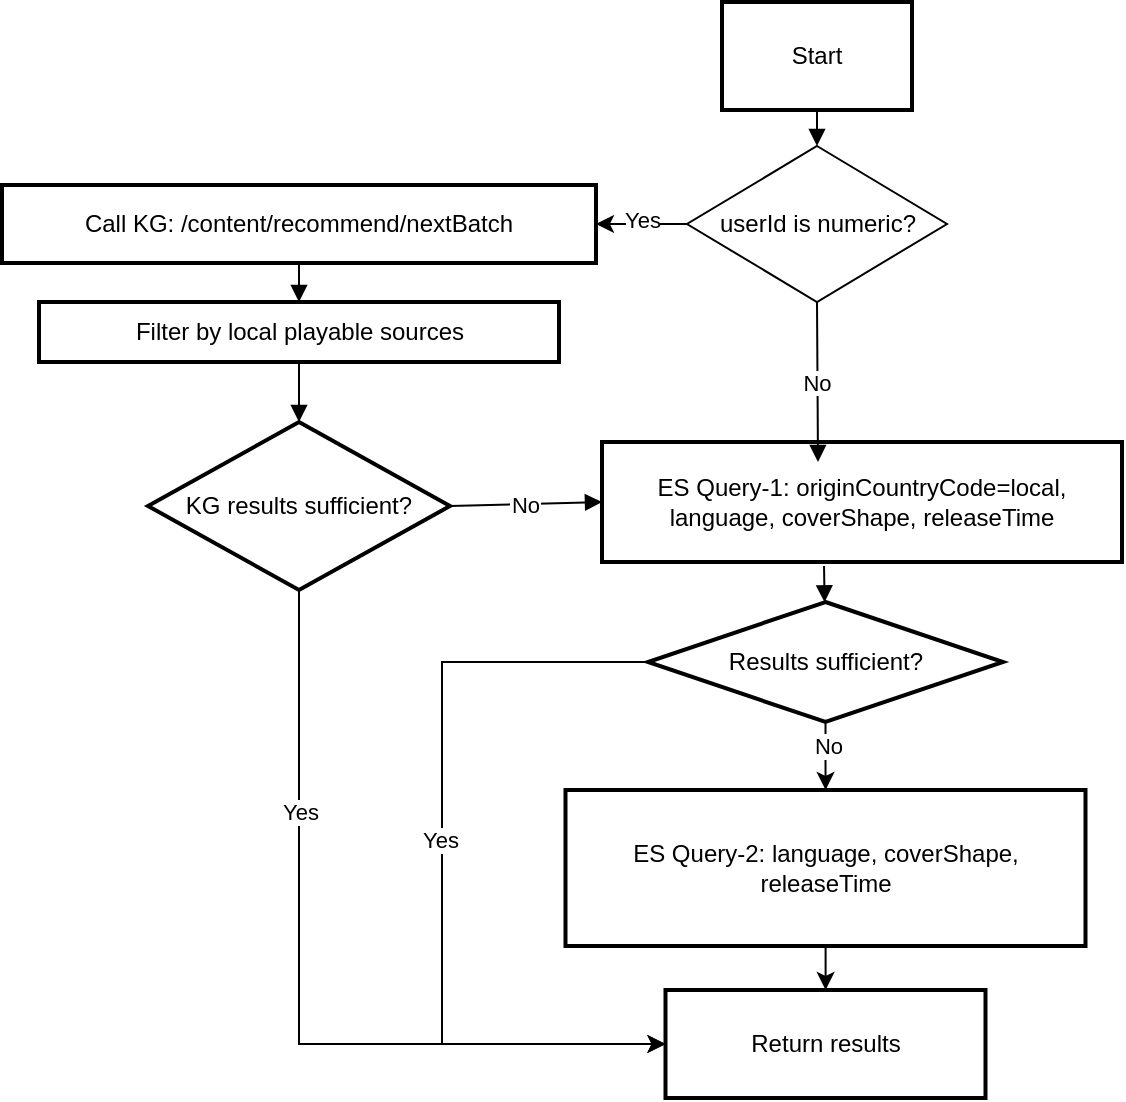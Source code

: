 <mxfile version="27.1.3" pages="2">
  <diagram name="个性化推荐" id="G0H7IyGnrjpmIYspU1El">
    <mxGraphModel dx="1378" dy="764" grid="1" gridSize="10" guides="1" tooltips="1" connect="1" arrows="1" fold="1" page="1" pageScale="1" pageWidth="827" pageHeight="1169" math="0" shadow="0">
      <root>
        <mxCell id="0" />
        <mxCell id="1" parent="0" />
        <mxCell id="TEBb85Tj5FxcyDQN6sWw-12" value="Start" style="whiteSpace=wrap;strokeWidth=2;" vertex="1" parent="1">
          <mxGeometry x="390" y="20" width="95" height="54" as="geometry" />
        </mxCell>
        <mxCell id="vusLxegBLUPvO0g1GqJQ-8" value="" style="edgeStyle=orthogonalEdgeStyle;rounded=0;orthogonalLoop=1;jettySize=auto;html=1;" edge="1" parent="1" source="TEBb85Tj5FxcyDQN6sWw-13" target="TEBb85Tj5FxcyDQN6sWw-14">
          <mxGeometry relative="1" as="geometry" />
        </mxCell>
        <mxCell id="vusLxegBLUPvO0g1GqJQ-9" value="Yes" style="edgeLabel;html=1;align=center;verticalAlign=middle;resizable=0;points=[];" vertex="1" connectable="0" parent="vusLxegBLUPvO0g1GqJQ-8">
          <mxGeometry x="0.033" y="-2" relative="1" as="geometry">
            <mxPoint x="1" as="offset" />
          </mxGeometry>
        </mxCell>
        <mxCell id="TEBb85Tj5FxcyDQN6sWw-13" value="userId is numeric?" style="rhombus;strokeWidth=1;whiteSpace=wrap;" vertex="1" parent="1">
          <mxGeometry x="372.5" y="92" width="130" height="78" as="geometry" />
        </mxCell>
        <mxCell id="TEBb85Tj5FxcyDQN6sWw-14" value="Call KG: /content/recommend/nextBatch" style="whiteSpace=wrap;strokeWidth=2;" vertex="1" parent="1">
          <mxGeometry x="30" y="111.5" width="297" height="39" as="geometry" />
        </mxCell>
        <mxCell id="TEBb85Tj5FxcyDQN6sWw-15" value="Filter by local playable sources" style="whiteSpace=wrap;strokeWidth=2;" vertex="1" parent="1">
          <mxGeometry x="48.5" y="170" width="260" height="30" as="geometry" />
        </mxCell>
        <mxCell id="vusLxegBLUPvO0g1GqJQ-12" style="edgeStyle=orthogonalEdgeStyle;rounded=0;orthogonalLoop=1;jettySize=auto;html=1;exitX=0.5;exitY=1;exitDx=0;exitDy=0;entryX=0;entryY=0.5;entryDx=0;entryDy=0;" edge="1" parent="1" source="TEBb85Tj5FxcyDQN6sWw-16" target="TEBb85Tj5FxcyDQN6sWw-21">
          <mxGeometry relative="1" as="geometry" />
        </mxCell>
        <mxCell id="vusLxegBLUPvO0g1GqJQ-13" value="Yes" style="edgeLabel;html=1;align=center;verticalAlign=middle;resizable=0;points=[];" vertex="1" connectable="0" parent="vusLxegBLUPvO0g1GqJQ-12">
          <mxGeometry x="-0.459" relative="1" as="geometry">
            <mxPoint as="offset" />
          </mxGeometry>
        </mxCell>
        <mxCell id="TEBb85Tj5FxcyDQN6sWw-16" value="KG results sufficient?" style="rhombus;strokeWidth=2;whiteSpace=wrap;" vertex="1" parent="1">
          <mxGeometry x="103" y="230" width="151" height="84" as="geometry" />
        </mxCell>
        <mxCell id="TEBb85Tj5FxcyDQN6sWw-18" value="ES Query-1: originCountryCode=local, language, coverShape, releaseTime" style="whiteSpace=wrap;strokeWidth=2;" vertex="1" parent="1">
          <mxGeometry x="330" y="240" width="260" height="60" as="geometry" />
        </mxCell>
        <mxCell id="vusLxegBLUPvO0g1GqJQ-1" value="" style="edgeStyle=orthogonalEdgeStyle;rounded=0;orthogonalLoop=1;jettySize=auto;html=1;" edge="1" parent="1" source="TEBb85Tj5FxcyDQN6sWw-19" target="TEBb85Tj5FxcyDQN6sWw-20">
          <mxGeometry relative="1" as="geometry">
            <Array as="points" />
          </mxGeometry>
        </mxCell>
        <mxCell id="vusLxegBLUPvO0g1GqJQ-3" value="No" style="edgeLabel;html=1;align=center;verticalAlign=middle;resizable=0;points=[];" vertex="1" connectable="0" parent="vusLxegBLUPvO0g1GqJQ-1">
          <mxGeometry x="-0.33" y="1" relative="1" as="geometry">
            <mxPoint as="offset" />
          </mxGeometry>
        </mxCell>
        <mxCell id="vusLxegBLUPvO0g1GqJQ-10" style="edgeStyle=orthogonalEdgeStyle;rounded=0;orthogonalLoop=1;jettySize=auto;html=1;entryX=0;entryY=0.5;entryDx=0;entryDy=0;" edge="1" parent="1" source="TEBb85Tj5FxcyDQN6sWw-19" target="TEBb85Tj5FxcyDQN6sWw-21">
          <mxGeometry relative="1" as="geometry">
            <mxPoint x="190" y="510" as="targetPoint" />
            <Array as="points">
              <mxPoint x="250" y="350" />
              <mxPoint x="250" y="541" />
            </Array>
          </mxGeometry>
        </mxCell>
        <mxCell id="vusLxegBLUPvO0g1GqJQ-11" value="Yes" style="edgeLabel;html=1;align=center;verticalAlign=middle;resizable=0;points=[];" vertex="1" connectable="0" parent="vusLxegBLUPvO0g1GqJQ-10">
          <mxGeometry x="-0.054" y="-1" relative="1" as="geometry">
            <mxPoint as="offset" />
          </mxGeometry>
        </mxCell>
        <mxCell id="TEBb85Tj5FxcyDQN6sWw-19" value="Results sufficient?" style="rhombus;strokeWidth=2;whiteSpace=wrap;" vertex="1" parent="1">
          <mxGeometry x="353" y="320" width="177.5" height="60" as="geometry" />
        </mxCell>
        <mxCell id="vusLxegBLUPvO0g1GqJQ-2" value="" style="edgeStyle=orthogonalEdgeStyle;rounded=0;orthogonalLoop=1;jettySize=auto;html=1;" edge="1" parent="1" source="TEBb85Tj5FxcyDQN6sWw-20" target="TEBb85Tj5FxcyDQN6sWw-21">
          <mxGeometry relative="1" as="geometry" />
        </mxCell>
        <mxCell id="TEBb85Tj5FxcyDQN6sWw-20" value="ES Query-2: language, coverShape, releaseTime" style="whiteSpace=wrap;strokeWidth=2;" vertex="1" parent="1">
          <mxGeometry x="311.75" y="414" width="260" height="78" as="geometry" />
        </mxCell>
        <mxCell id="TEBb85Tj5FxcyDQN6sWw-21" value="Return results" style="whiteSpace=wrap;strokeWidth=2;" vertex="1" parent="1">
          <mxGeometry x="361.75" y="514" width="160" height="54" as="geometry" />
        </mxCell>
        <mxCell id="TEBb85Tj5FxcyDQN6sWw-22" value="" style="curved=1;startArrow=none;endArrow=block;exitX=0.5;exitY=1;entryX=0.5;entryY=0;rounded=0;" edge="1" parent="1" source="TEBb85Tj5FxcyDQN6sWw-12" target="TEBb85Tj5FxcyDQN6sWw-13">
          <mxGeometry relative="1" as="geometry">
            <Array as="points" />
          </mxGeometry>
        </mxCell>
        <mxCell id="TEBb85Tj5FxcyDQN6sWw-24" value="" style="curved=1;startArrow=none;endArrow=block;exitX=0.5;exitY=1;entryX=0.5;entryY=0;rounded=0;" edge="1" parent="1" source="TEBb85Tj5FxcyDQN6sWw-14" target="TEBb85Tj5FxcyDQN6sWw-15">
          <mxGeometry relative="1" as="geometry">
            <Array as="points" />
          </mxGeometry>
        </mxCell>
        <mxCell id="TEBb85Tj5FxcyDQN6sWw-25" value="" style="curved=1;startArrow=none;endArrow=block;exitX=0.5;exitY=1;entryX=0.5;entryY=0;rounded=0;" edge="1" parent="1" source="TEBb85Tj5FxcyDQN6sWw-15" target="TEBb85Tj5FxcyDQN6sWw-16">
          <mxGeometry relative="1" as="geometry">
            <Array as="points" />
          </mxGeometry>
        </mxCell>
        <mxCell id="TEBb85Tj5FxcyDQN6sWw-26" value="No" style="curved=1;startArrow=none;endArrow=block;exitX=0.5;exitY=1;rounded=0;exitDx=0;exitDy=0;" edge="1" parent="1" source="TEBb85Tj5FxcyDQN6sWw-13">
          <mxGeometry relative="1" as="geometry">
            <Array as="points" />
            <mxPoint x="438" y="250" as="targetPoint" />
          </mxGeometry>
        </mxCell>
        <mxCell id="TEBb85Tj5FxcyDQN6sWw-27" value="No" style="curved=1;startArrow=none;endArrow=block;exitX=1;exitY=0.5;entryX=0;entryY=0.5;rounded=0;exitDx=0;exitDy=0;entryDx=0;entryDy=0;" edge="1" parent="1" source="TEBb85Tj5FxcyDQN6sWw-16" target="TEBb85Tj5FxcyDQN6sWw-18">
          <mxGeometry relative="1" as="geometry">
            <Array as="points" />
          </mxGeometry>
        </mxCell>
        <mxCell id="TEBb85Tj5FxcyDQN6sWw-28" value="" style="curved=1;startArrow=none;endArrow=block;exitX=0.427;exitY=1.033;rounded=0;exitDx=0;exitDy=0;exitPerimeter=0;" edge="1" parent="1" source="TEBb85Tj5FxcyDQN6sWw-18" target="TEBb85Tj5FxcyDQN6sWw-19">
          <mxGeometry relative="1" as="geometry">
            <Array as="points" />
          </mxGeometry>
        </mxCell>
      </root>
    </mxGraphModel>
  </diagram>
  <diagram id="-gYIluC29oDaU4h5rxoa" name="相似推荐">
    <mxGraphModel dx="1378" dy="764" grid="1" gridSize="10" guides="1" tooltips="1" connect="1" arrows="1" fold="1" page="1" pageScale="1" pageWidth="827" pageHeight="1169" math="0" shadow="0">
      <root>
        <mxCell id="0" />
        <mxCell id="1" parent="0" />
        <mxCell id="7xzMSteyIXWfxa7V5cFR-1" value="Get dataId info" style="whiteSpace=wrap;strokeWidth=2;" vertex="1" parent="1">
          <mxGeometry x="307" y="20" width="95" height="54" as="geometry" />
        </mxCell>
        <mxCell id="7xzMSteyIXWfxa7V5cFR-2" value="Has standard category?" style="rhombus;strokeWidth=2;whiteSpace=wrap;" vertex="1" parent="1">
          <mxGeometry x="258" y="94" width="192" height="46" as="geometry" />
        </mxCell>
        <mxCell id="7xzMSteyIXWfxa7V5cFR-3" value="Use standard category" style="whiteSpace=wrap;strokeWidth=2;" vertex="1" parent="1">
          <mxGeometry x="120" y="166" width="220" height="54" as="geometry" />
        </mxCell>
        <mxCell id="7xzMSteyIXWfxa7V5cFR-4" value="Use CP category" style="whiteSpace=wrap;strokeWidth=2;" vertex="1" parent="1">
          <mxGeometry x="390" y="166" width="176" height="54" as="geometry" />
        </mxCell>
        <mxCell id="7xzMSteyIXWfxa7V5cFR-5" value="Call KG: /content/recommend/similar" style="whiteSpace=wrap;strokeWidth=2;" vertex="1" parent="1">
          <mxGeometry x="218" y="270" width="273" height="78" as="geometry" />
        </mxCell>
        <mxCell id="7xzMSteyIXWfxa7V5cFR-6" value="Filter by local playable sources" style="whiteSpace=wrap;strokeWidth=2;" vertex="1" parent="1">
          <mxGeometry x="224" y="375" width="260" height="78" as="geometry" />
        </mxCell>
        <mxCell id="7xzMSteyIXWfxa7V5cFR-7" value="KG results sufficient?" style="rhombus;strokeWidth=2;whiteSpace=wrap;" vertex="1" parent="1">
          <mxGeometry x="257" y="477" width="195" height="34" as="geometry" />
        </mxCell>
        <mxCell id="7xzMSteyIXWfxa7V5cFR-8" value="ES Query-1: originCountryCode=local, language, coverShape, releaseTime,exclude dataId,target category" style="whiteSpace=wrap;strokeWidth=2;" vertex="1" parent="1">
          <mxGeometry x="224" y="543" width="260" height="65" as="geometry" />
        </mxCell>
        <mxCell id="1026KxOTsgJ3gOxQ3MyU-1" value="" style="edgeStyle=orthogonalEdgeStyle;rounded=0;orthogonalLoop=1;jettySize=auto;html=1;" edge="1" parent="1" source="7xzMSteyIXWfxa7V5cFR-9" target="7xzMSteyIXWfxa7V5cFR-10">
          <mxGeometry relative="1" as="geometry" />
        </mxCell>
        <mxCell id="1026KxOTsgJ3gOxQ3MyU-2" value="No" style="edgeLabel;html=1;align=center;verticalAlign=middle;resizable=0;points=[];" vertex="1" connectable="0" parent="1026KxOTsgJ3gOxQ3MyU-1">
          <mxGeometry x="-0.372" y="-2" relative="1" as="geometry">
            <mxPoint as="offset" />
          </mxGeometry>
        </mxCell>
        <mxCell id="7xzMSteyIXWfxa7V5cFR-9" value="Results sufficient?" style="rhombus;strokeWidth=2;whiteSpace=wrap;" vertex="1" parent="1">
          <mxGeometry x="287" y="628" width="134" height="69" as="geometry" />
        </mxCell>
        <mxCell id="1026KxOTsgJ3gOxQ3MyU-3" value="" style="edgeStyle=orthogonalEdgeStyle;rounded=0;orthogonalLoop=1;jettySize=auto;html=1;" edge="1" parent="1" source="7xzMSteyIXWfxa7V5cFR-10" target="7xzMSteyIXWfxa7V5cFR-11">
          <mxGeometry relative="1" as="geometry" />
        </mxCell>
        <mxCell id="7xzMSteyIXWfxa7V5cFR-10" value="ES Query-2: language, coverShape, releaseTime,exclude dataId,target category" style="whiteSpace=wrap;strokeWidth=2;" vertex="1" parent="1">
          <mxGeometry x="223.5" y="731" width="260" height="78" as="geometry" />
        </mxCell>
        <mxCell id="7xzMSteyIXWfxa7V5cFR-11" value="Return results" style="whiteSpace=wrap;strokeWidth=2;" vertex="1" parent="1">
          <mxGeometry x="274" y="841" width="160" height="54" as="geometry" />
        </mxCell>
        <mxCell id="7xzMSteyIXWfxa7V5cFR-13" value="" style="curved=1;startArrow=none;endArrow=block;exitX=0.5;exitY=1;entryX=0.5;entryY=0;rounded=0;" edge="1" parent="1" source="7xzMSteyIXWfxa7V5cFR-1" target="7xzMSteyIXWfxa7V5cFR-2">
          <mxGeometry relative="1" as="geometry">
            <Array as="points" />
          </mxGeometry>
        </mxCell>
        <mxCell id="7xzMSteyIXWfxa7V5cFR-14" value="Yes" style="curved=1;startArrow=none;endArrow=block;exitX=0.08;exitY=1;entryX=0.5;entryY=0.01;rounded=0;" edge="1" parent="1" source="7xzMSteyIXWfxa7V5cFR-2">
          <mxGeometry relative="1" as="geometry">
            <Array as="points">
              <mxPoint x="230" y="154" />
            </Array>
            <mxPoint x="230" y="167" as="targetPoint" />
          </mxGeometry>
        </mxCell>
        <mxCell id="7xzMSteyIXWfxa7V5cFR-15" value="No" style="curved=1;startArrow=none;endArrow=block;exitX=0.93;exitY=1;entryX=0.5;entryY=0.01;rounded=0;" edge="1" parent="1" source="7xzMSteyIXWfxa7V5cFR-2">
          <mxGeometry relative="1" as="geometry">
            <Array as="points">
              <mxPoint x="478" y="154" />
            </Array>
            <mxPoint x="478" y="167" as="targetPoint" />
          </mxGeometry>
        </mxCell>
        <mxCell id="7xzMSteyIXWfxa7V5cFR-16" value="" style="curved=1;startArrow=none;endArrow=block;exitX=0.5;exitY=1.01;entryX=0.22;entryY=0.01;rounded=0;" edge="1" parent="1" source="7xzMSteyIXWfxa7V5cFR-3" target="7xzMSteyIXWfxa7V5cFR-5">
          <mxGeometry relative="1" as="geometry">
            <Array as="points">
              <mxPoint x="230" y="245" />
            </Array>
          </mxGeometry>
        </mxCell>
        <mxCell id="7xzMSteyIXWfxa7V5cFR-17" value="" style="curved=1;startArrow=none;endArrow=block;exitX=0.5;exitY=1.01;entryX=0.78;entryY=0.01;rounded=0;" edge="1" parent="1" source="7xzMSteyIXWfxa7V5cFR-4" target="7xzMSteyIXWfxa7V5cFR-5">
          <mxGeometry relative="1" as="geometry">
            <Array as="points">
              <mxPoint x="478" y="245" />
            </Array>
          </mxGeometry>
        </mxCell>
        <mxCell id="7xzMSteyIXWfxa7V5cFR-18" value="" style="curved=1;startArrow=none;endArrow=block;exitX=0.5;exitY=1.01;entryX=0.5;entryY=0.01;rounded=0;" edge="1" parent="1" source="7xzMSteyIXWfxa7V5cFR-5" target="7xzMSteyIXWfxa7V5cFR-6">
          <mxGeometry relative="1" as="geometry">
            <Array as="points" />
          </mxGeometry>
        </mxCell>
        <mxCell id="7xzMSteyIXWfxa7V5cFR-19" value="" style="curved=1;startArrow=none;endArrow=block;exitX=0.5;exitY=1.01;entryX=0.5;entryY=0;rounded=0;" edge="1" parent="1" source="7xzMSteyIXWfxa7V5cFR-6" target="7xzMSteyIXWfxa7V5cFR-7">
          <mxGeometry relative="1" as="geometry">
            <Array as="points" />
          </mxGeometry>
        </mxCell>
        <mxCell id="7xzMSteyIXWfxa7V5cFR-20" value="No" style="curved=1;startArrow=none;endArrow=block;exitX=0.5;exitY=1;entryX=0.5;entryY=0;rounded=0;" edge="1" parent="1" source="7xzMSteyIXWfxa7V5cFR-7" target="7xzMSteyIXWfxa7V5cFR-8">
          <mxGeometry relative="1" as="geometry">
            <Array as="points" />
          </mxGeometry>
        </mxCell>
        <mxCell id="7xzMSteyIXWfxa7V5cFR-21" value="" style="curved=1;startArrow=none;endArrow=block;exitX=0.5;exitY=1;entryX=0.5;entryY=0;rounded=0;" edge="1" parent="1" source="7xzMSteyIXWfxa7V5cFR-8" target="7xzMSteyIXWfxa7V5cFR-9">
          <mxGeometry relative="1" as="geometry">
            <Array as="points" />
          </mxGeometry>
        </mxCell>
      </root>
    </mxGraphModel>
  </diagram>
</mxfile>
